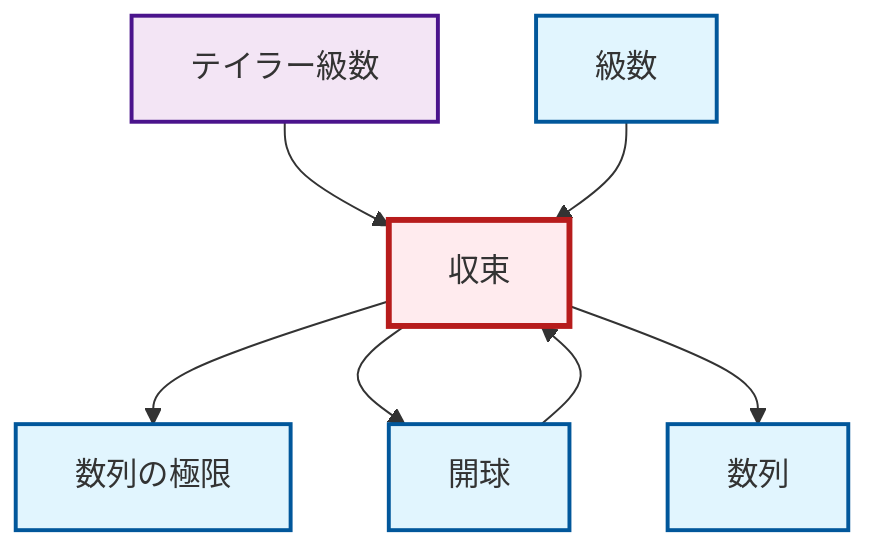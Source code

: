 graph TD
    classDef definition fill:#e1f5fe,stroke:#01579b,stroke-width:2px
    classDef theorem fill:#f3e5f5,stroke:#4a148c,stroke-width:2px
    classDef axiom fill:#fff3e0,stroke:#e65100,stroke-width:2px
    classDef example fill:#e8f5e9,stroke:#1b5e20,stroke-width:2px
    classDef current fill:#ffebee,stroke:#b71c1c,stroke-width:3px
    def-series["級数"]:::definition
    def-limit["数列の極限"]:::definition
    thm-taylor-series["テイラー級数"]:::theorem
    def-convergence["収束"]:::definition
    def-open-ball["開球"]:::definition
    def-sequence["数列"]:::definition
    thm-taylor-series --> def-convergence
    def-series --> def-convergence
    def-convergence --> def-limit
    def-open-ball --> def-convergence
    def-convergence --> def-open-ball
    def-convergence --> def-sequence
    class def-convergence current